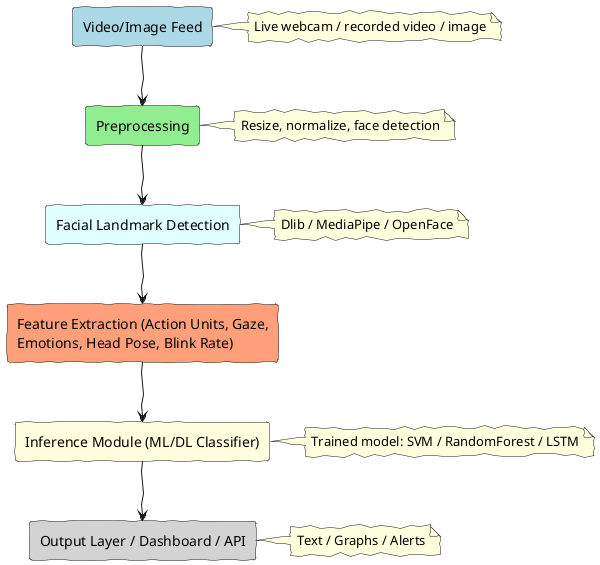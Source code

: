 @startuml FacialExpressionRecongition

skinparam handwritten true
skinparam shadowing false

rectangle "Video/Image Feed" as videoFeed #LightBlue
note right: Live webcam / recorded video / image

rectangle "Preprocessing" as preprocessing #LightGreen
note right: Resize, normalize, face detection

rectangle "Facial Landmark Detection" as landmarkDetection #LightCyan
note right: Dlib / MediaPipe / OpenFace

rectangle "Feature Extraction (Action Units, Gaze,\nEmotions, Head Pose, Blink Rate)" as featureExtraction #LightSalmon

rectangle "Inference Module (ML/DL Classifier)" as inferenceModule #LightYellow
note right: Trained model: SVM / RandomForest / LSTM

rectangle "Output Layer / Dashboard / API" as outputLayer #LightGrey
note right: Text / Graphs / Alerts

videoFeed --> preprocessing
preprocessing --> landmarkDetection
landmarkDetection --> featureExtraction
featureExtraction --> inferenceModule
inferenceModule --> outputLayer

@enduml
